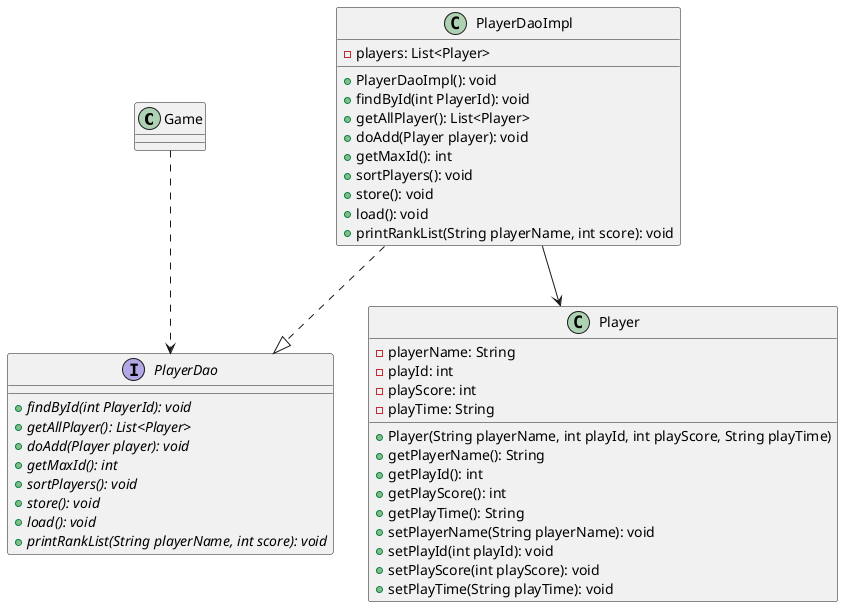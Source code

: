 @startuml
'https://plantuml.com/class-diagram

class Game {
}

class Player {
    - playerName: String
    - playId: int
    - playScore: int
    - playTime: String
    + Player(String playerName, int playId, int playScore, String playTime)
    + getPlayerName(): String
    + getPlayId(): int
    + getPlayScore(): int
    + getPlayTime(): String
    + setPlayerName(String playerName): void
    + setPlayId(int playId): void
    + setPlayScore(int playScore): void
    + setPlayTime(String playTime): void
}

interface PlayerDao {
    + {abstract} findById(int PlayerId): void
    + {abstract} getAllPlayer(): List<Player>
    + {abstract} doAdd(Player player): void
    + {abstract} getMaxId(): int
    + {abstract} sortPlayers(): void
    + {abstract} store(): void
    + {abstract} load(): void
    + {abstract} printRankList(String playerName, int score): void
}

class PlayerDaoImpl {
    - players: List<Player>
    + PlayerDaoImpl(): void
    + findById(int PlayerId): void
        + getAllPlayer(): List<Player>
        + doAdd(Player player): void
        + getMaxId(): int
        + sortPlayers(): void
        + store(): void
        + load(): void
        + printRankList(String playerName, int score): void
}
PlayerDaoImpl --> Player
PlayerDaoImpl ..|> PlayerDao
Game ..> PlayerDao


@enduml
